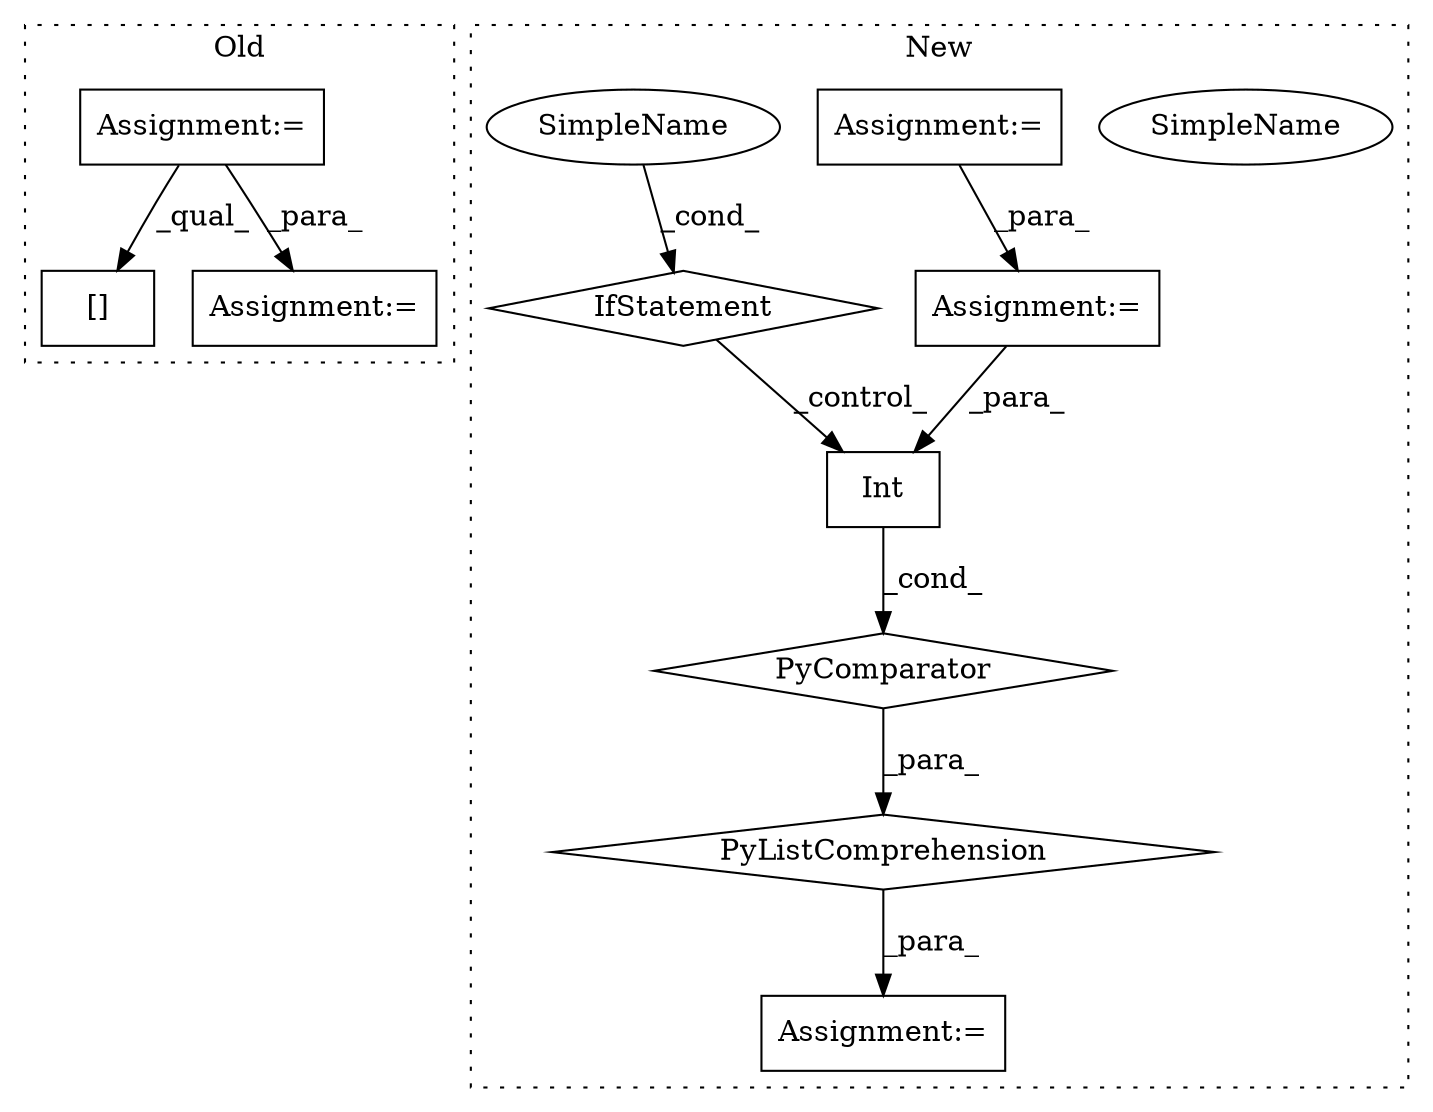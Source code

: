 digraph G {
subgraph cluster0 {
1 [label="[]" a="2" s="10060,10070" l="9,1" shape="box"];
10 [label="Assignment:=" a="7" s="9631" l="1" shape="box"];
11 [label="Assignment:=" a="7" s="9721" l="1" shape="box"];
label = "Old";
style="dotted";
}
subgraph cluster1 {
2 [label="Int" a="32" s="10164,10171" l="4,1" shape="box"];
3 [label="Assignment:=" a="7" s="10305" l="1" shape="box"];
4 [label="Assignment:=" a="7" s="9991" l="12" shape="box"];
5 [label="IfStatement" a="25" s="10250" l="42" shape="diamond"];
6 [label="SimpleName" a="42" s="10287" l="5" shape="ellipse"];
7 [label="PyComparator" a="113" s="10410" l="19" shape="diamond"];
8 [label="PyListComprehension" a="109" s="10329" l="108" shape="diamond"];
9 [label="Assignment:=" a="7" s="10069" l="24" shape="box"];
12 [label="SimpleName" a="42" s="10287" l="5" shape="ellipse"];
label = "New";
style="dotted";
}
2 -> 7 [label="_cond_"];
4 -> 2 [label="_para_"];
5 -> 2 [label="_control_"];
7 -> 8 [label="_para_"];
8 -> 3 [label="_para_"];
9 -> 4 [label="_para_"];
10 -> 1 [label="_qual_"];
10 -> 11 [label="_para_"];
12 -> 5 [label="_cond_"];
}